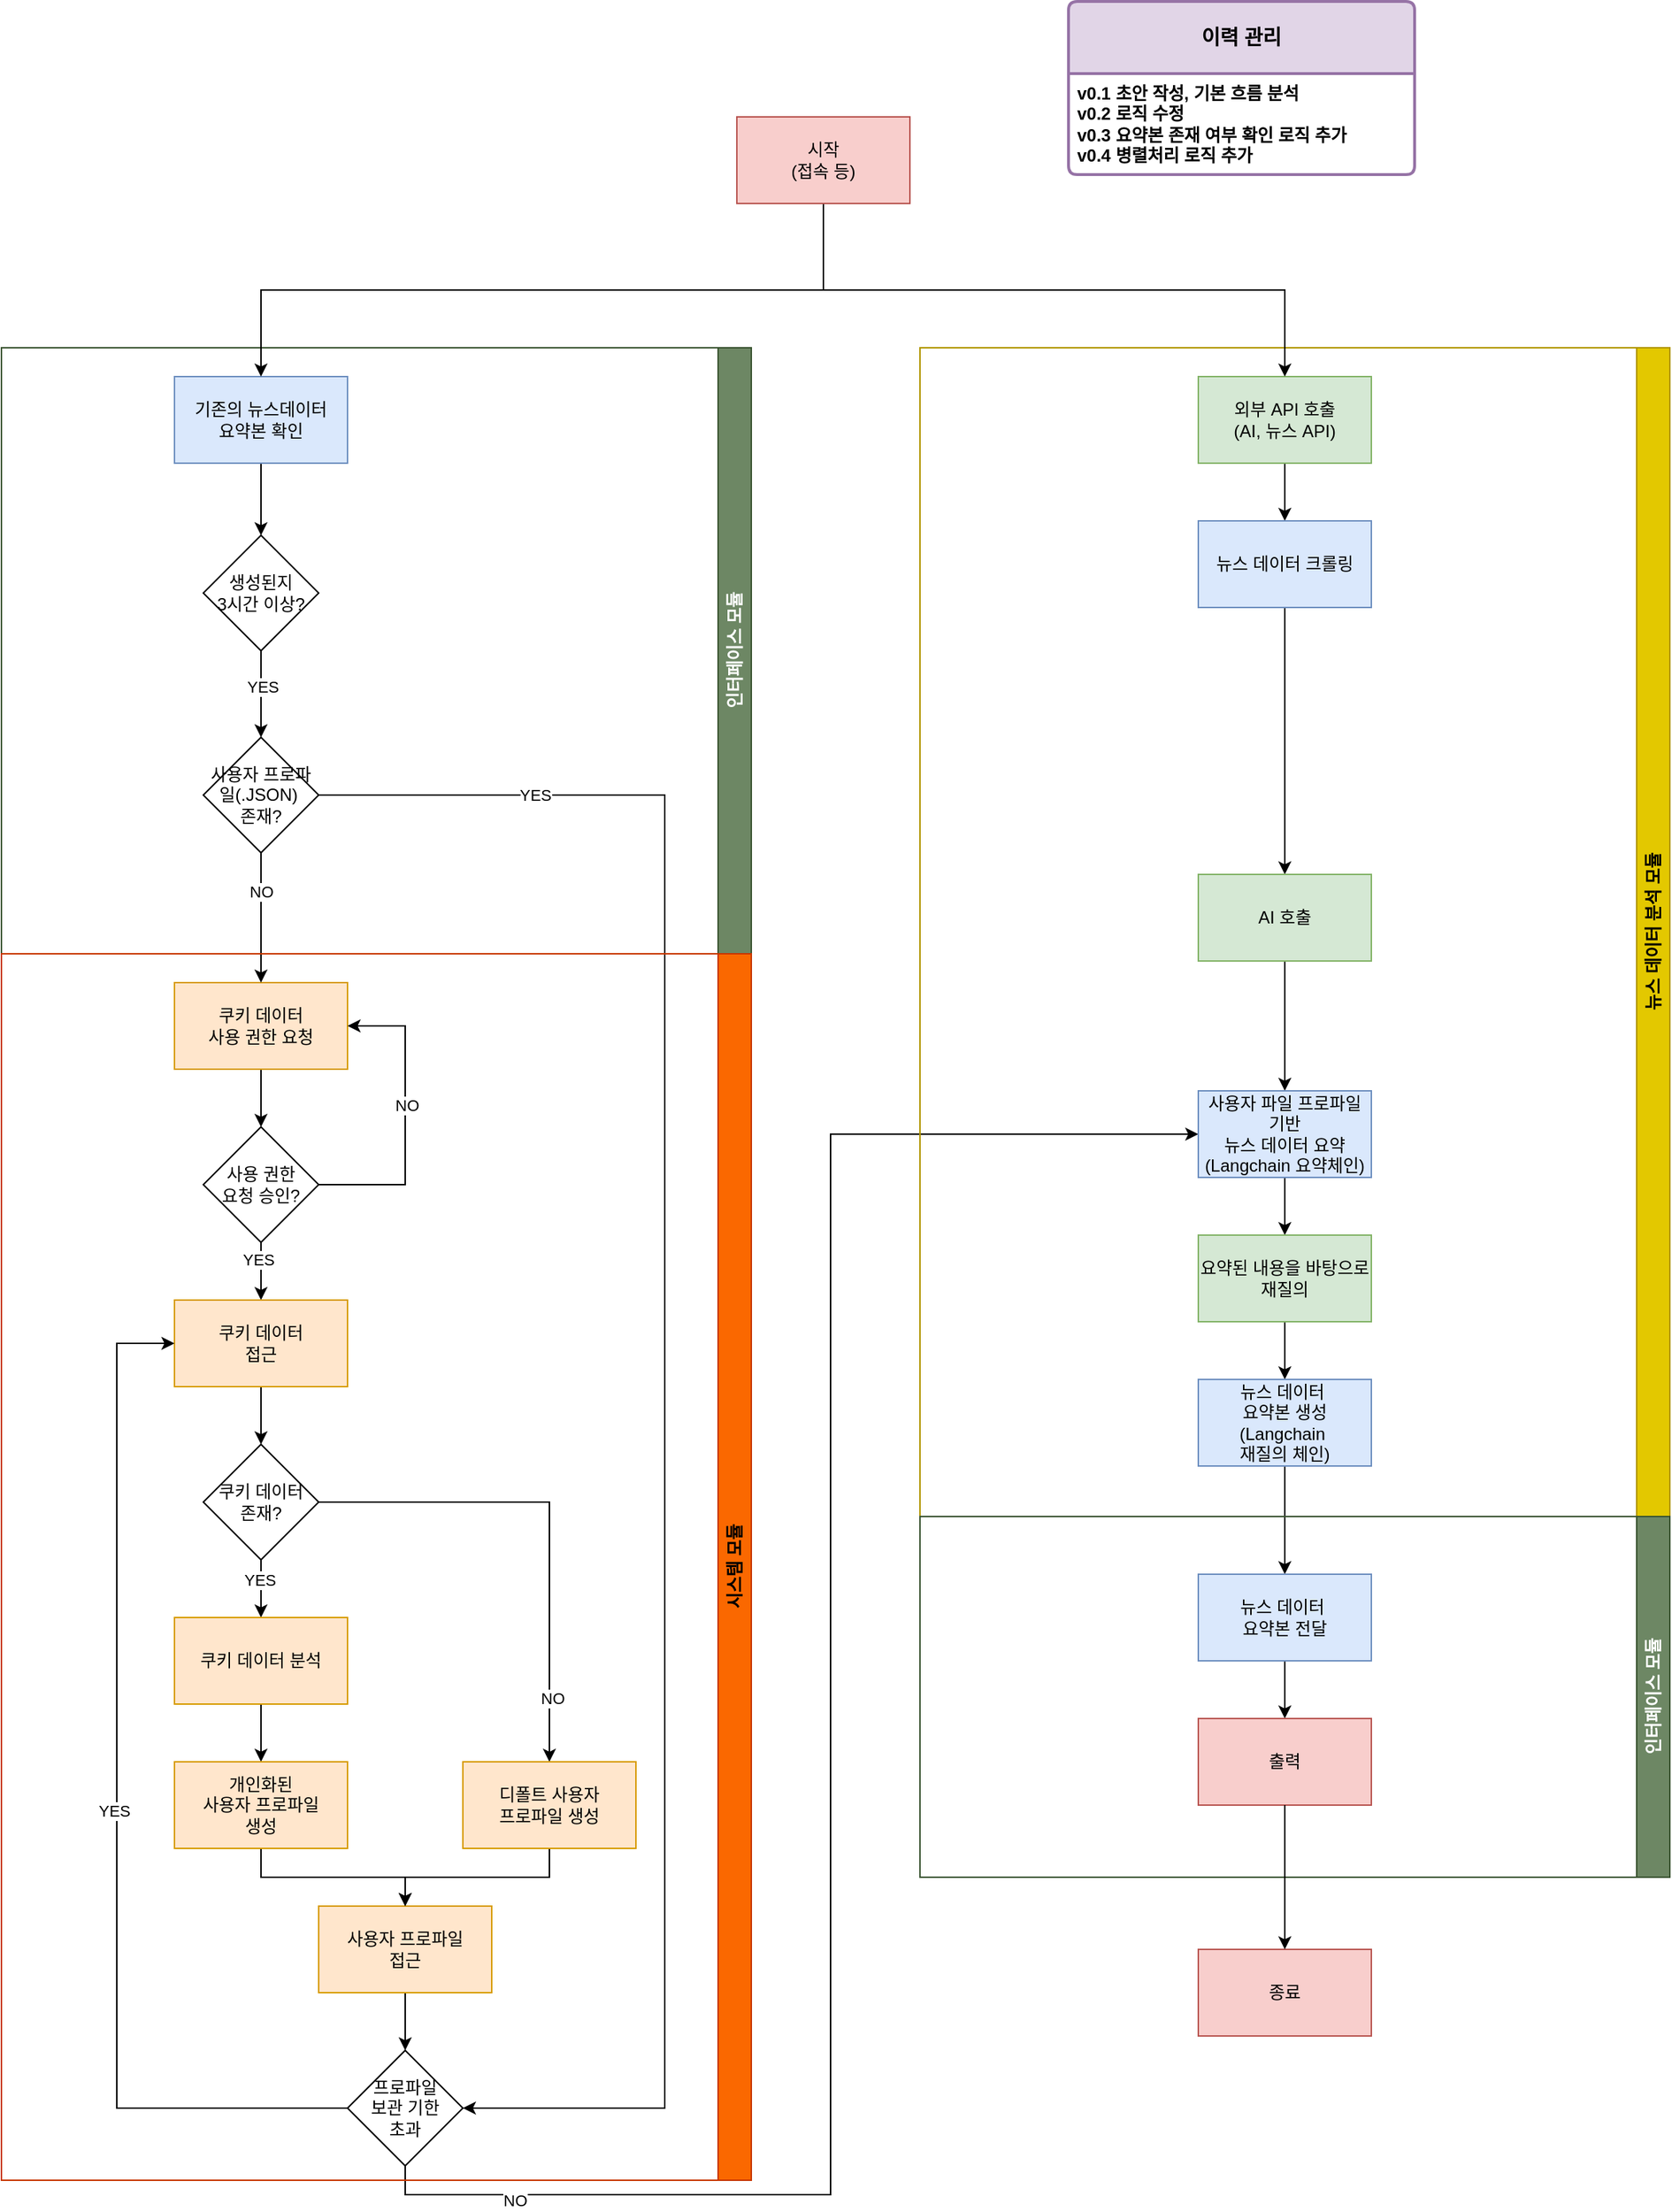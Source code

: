 <mxfile version="27.0.9">
  <diagram name="페이지-1" id="gXngIB_PRCo4_qggY9hZ">
    <mxGraphModel dx="1722" dy="2170" grid="1" gridSize="10" guides="1" tooltips="1" connect="1" arrows="1" fold="1" page="1" pageScale="1" pageWidth="827" pageHeight="1169" math="0" shadow="0">
      <root>
        <mxCell id="0" />
        <mxCell id="1" parent="0" />
        <mxCell id="JsuIZHI8pPv00p21QjEl-1" style="edgeStyle=orthogonalEdgeStyle;rounded=0;orthogonalLoop=1;jettySize=auto;html=1;exitX=0.5;exitY=1;exitDx=0;exitDy=0;entryX=0.5;entryY=0;entryDx=0;entryDy=0;" parent="1" source="JsuIZHI8pPv00p21QjEl-2" target="JsuIZHI8pPv00p21QjEl-7" edge="1">
          <mxGeometry relative="1" as="geometry" />
        </mxCell>
        <mxCell id="JsuIZHI8pPv00p21QjEl-2" value="쿠키 데이터&lt;div&gt;사용 권한 요청&lt;/div&gt;" style="rounded=0;whiteSpace=wrap;html=1;fillColor=#ffe6cc;strokeColor=#d79b00;" parent="1" vertex="1">
          <mxGeometry x="310" y="660" width="120" height="60" as="geometry" />
        </mxCell>
        <mxCell id="JsuIZHI8pPv00p21QjEl-3" style="edgeStyle=orthogonalEdgeStyle;rounded=0;orthogonalLoop=1;jettySize=auto;html=1;exitX=1;exitY=0.5;exitDx=0;exitDy=0;entryX=1;entryY=0.5;entryDx=0;entryDy=0;" parent="1" source="JsuIZHI8pPv00p21QjEl-7" target="JsuIZHI8pPv00p21QjEl-2" edge="1">
          <mxGeometry relative="1" as="geometry">
            <Array as="points">
              <mxPoint x="470" y="800" />
              <mxPoint x="470" y="690" />
            </Array>
          </mxGeometry>
        </mxCell>
        <mxCell id="JsuIZHI8pPv00p21QjEl-4" value="NO" style="edgeLabel;html=1;align=center;verticalAlign=middle;resizable=0;points=[];" parent="JsuIZHI8pPv00p21QjEl-3" vertex="1" connectable="0">
          <mxGeometry x="0.095" y="-1" relative="1" as="geometry">
            <mxPoint as="offset" />
          </mxGeometry>
        </mxCell>
        <mxCell id="JsuIZHI8pPv00p21QjEl-5" style="edgeStyle=orthogonalEdgeStyle;rounded=0;orthogonalLoop=1;jettySize=auto;html=1;exitX=0.5;exitY=1;exitDx=0;exitDy=0;entryX=0.5;entryY=0;entryDx=0;entryDy=0;" parent="1" source="JsuIZHI8pPv00p21QjEl-7" target="JsuIZHI8pPv00p21QjEl-11" edge="1">
          <mxGeometry relative="1" as="geometry" />
        </mxCell>
        <mxCell id="JsuIZHI8pPv00p21QjEl-6" value="YES" style="edgeLabel;html=1;align=center;verticalAlign=middle;resizable=0;points=[];" parent="JsuIZHI8pPv00p21QjEl-5" vertex="1" connectable="0">
          <mxGeometry x="-0.4" y="-2" relative="1" as="geometry">
            <mxPoint as="offset" />
          </mxGeometry>
        </mxCell>
        <mxCell id="JsuIZHI8pPv00p21QjEl-7" value="사용 권한&lt;div&gt;요청 승인?&lt;/div&gt;" style="rhombus;whiteSpace=wrap;html=1;" parent="1" vertex="1">
          <mxGeometry x="330" y="760" width="80" height="80" as="geometry" />
        </mxCell>
        <mxCell id="JsuIZHI8pPv00p21QjEl-8" style="edgeStyle=orthogonalEdgeStyle;rounded=0;orthogonalLoop=1;jettySize=auto;html=1;exitX=0.5;exitY=1;exitDx=0;exitDy=0;entryX=0.5;entryY=0;entryDx=0;entryDy=0;" parent="1" source="JsuIZHI8pPv00p21QjEl-9" target="JsuIZHI8pPv00p21QjEl-25" edge="1">
          <mxGeometry relative="1" as="geometry" />
        </mxCell>
        <mxCell id="JsuIZHI8pPv00p21QjEl-9" value="사용자 프로파일&lt;div&gt;접근&lt;/div&gt;" style="rounded=0;whiteSpace=wrap;html=1;fillColor=#ffe6cc;strokeColor=#d79b00;" parent="1" vertex="1">
          <mxGeometry x="410" y="1300" width="120" height="60" as="geometry" />
        </mxCell>
        <mxCell id="JsuIZHI8pPv00p21QjEl-10" style="edgeStyle=orthogonalEdgeStyle;rounded=0;orthogonalLoop=1;jettySize=auto;html=1;exitX=0.5;exitY=1;exitDx=0;exitDy=0;entryX=0.5;entryY=0;entryDx=0;entryDy=0;" parent="1" source="JsuIZHI8pPv00p21QjEl-11" target="JsuIZHI8pPv00p21QjEl-16" edge="1">
          <mxGeometry relative="1" as="geometry" />
        </mxCell>
        <mxCell id="JsuIZHI8pPv00p21QjEl-11" value="쿠키 데이터&lt;div&gt;접근&lt;/div&gt;" style="rounded=0;whiteSpace=wrap;html=1;fillColor=#ffe6cc;strokeColor=#d79b00;" parent="1" vertex="1">
          <mxGeometry x="310" y="880" width="120" height="60" as="geometry" />
        </mxCell>
        <mxCell id="JsuIZHI8pPv00p21QjEl-12" style="edgeStyle=orthogonalEdgeStyle;rounded=0;orthogonalLoop=1;jettySize=auto;html=1;exitX=0.5;exitY=1;exitDx=0;exitDy=0;" parent="1" source="JsuIZHI8pPv00p21QjEl-16" target="JsuIZHI8pPv00p21QjEl-18" edge="1">
          <mxGeometry relative="1" as="geometry" />
        </mxCell>
        <mxCell id="JsuIZHI8pPv00p21QjEl-13" value="YES" style="edgeLabel;html=1;align=center;verticalAlign=middle;resizable=0;points=[];" parent="JsuIZHI8pPv00p21QjEl-12" vertex="1" connectable="0">
          <mxGeometry x="-0.3" y="-1" relative="1" as="geometry">
            <mxPoint as="offset" />
          </mxGeometry>
        </mxCell>
        <mxCell id="JsuIZHI8pPv00p21QjEl-14" style="edgeStyle=orthogonalEdgeStyle;rounded=0;orthogonalLoop=1;jettySize=auto;html=1;exitX=1;exitY=0.5;exitDx=0;exitDy=0;" parent="1" source="JsuIZHI8pPv00p21QjEl-16" target="JsuIZHI8pPv00p21QjEl-20" edge="1">
          <mxGeometry relative="1" as="geometry" />
        </mxCell>
        <mxCell id="JsuIZHI8pPv00p21QjEl-15" value="NO" style="edgeLabel;html=1;align=center;verticalAlign=middle;resizable=0;points=[];" parent="JsuIZHI8pPv00p21QjEl-14" vertex="1" connectable="0">
          <mxGeometry x="0.742" y="2" relative="1" as="geometry">
            <mxPoint as="offset" />
          </mxGeometry>
        </mxCell>
        <mxCell id="JsuIZHI8pPv00p21QjEl-16" value="쿠키 데이터&lt;div&gt;존재?&lt;/div&gt;" style="rhombus;whiteSpace=wrap;html=1;" parent="1" vertex="1">
          <mxGeometry x="330" y="980" width="80" height="80" as="geometry" />
        </mxCell>
        <mxCell id="JsuIZHI8pPv00p21QjEl-17" style="edgeStyle=orthogonalEdgeStyle;rounded=0;orthogonalLoop=1;jettySize=auto;html=1;exitX=0.5;exitY=1;exitDx=0;exitDy=0;entryX=0.5;entryY=0;entryDx=0;entryDy=0;" parent="1" source="JsuIZHI8pPv00p21QjEl-18" target="JsuIZHI8pPv00p21QjEl-22" edge="1">
          <mxGeometry relative="1" as="geometry" />
        </mxCell>
        <mxCell id="JsuIZHI8pPv00p21QjEl-18" value="쿠키 데이터 분석" style="rounded=0;whiteSpace=wrap;html=1;fillColor=#ffe6cc;strokeColor=#d79b00;" parent="1" vertex="1">
          <mxGeometry x="310" y="1100" width="120" height="60" as="geometry" />
        </mxCell>
        <mxCell id="JsuIZHI8pPv00p21QjEl-19" style="edgeStyle=orthogonalEdgeStyle;rounded=0;orthogonalLoop=1;jettySize=auto;html=1;exitX=0.5;exitY=1;exitDx=0;exitDy=0;entryX=0.5;entryY=0;entryDx=0;entryDy=0;" parent="1" source="JsuIZHI8pPv00p21QjEl-20" target="JsuIZHI8pPv00p21QjEl-9" edge="1">
          <mxGeometry relative="1" as="geometry" />
        </mxCell>
        <mxCell id="JsuIZHI8pPv00p21QjEl-20" value="디폴트 사용자&lt;div&gt;프로파일 생성&lt;/div&gt;" style="rounded=0;whiteSpace=wrap;html=1;fillColor=#ffe6cc;strokeColor=#d79b00;" parent="1" vertex="1">
          <mxGeometry x="510" y="1200" width="120" height="60" as="geometry" />
        </mxCell>
        <mxCell id="JsuIZHI8pPv00p21QjEl-21" style="edgeStyle=orthogonalEdgeStyle;rounded=0;orthogonalLoop=1;jettySize=auto;html=1;exitX=0.5;exitY=1;exitDx=0;exitDy=0;" parent="1" source="JsuIZHI8pPv00p21QjEl-22" target="JsuIZHI8pPv00p21QjEl-9" edge="1">
          <mxGeometry relative="1" as="geometry" />
        </mxCell>
        <mxCell id="JsuIZHI8pPv00p21QjEl-22" value="개인화된&lt;div&gt;사용자 프로파일&lt;/div&gt;&lt;div&gt;생성&lt;/div&gt;" style="rounded=0;whiteSpace=wrap;html=1;fillColor=#ffe6cc;strokeColor=#d79b00;" parent="1" vertex="1">
          <mxGeometry x="310" y="1200" width="120" height="60" as="geometry" />
        </mxCell>
        <mxCell id="JsuIZHI8pPv00p21QjEl-23" style="edgeStyle=orthogonalEdgeStyle;rounded=0;orthogonalLoop=1;jettySize=auto;html=1;exitX=0;exitY=0.5;exitDx=0;exitDy=0;entryX=0;entryY=0.5;entryDx=0;entryDy=0;" parent="1" source="JsuIZHI8pPv00p21QjEl-25" target="JsuIZHI8pPv00p21QjEl-11" edge="1">
          <mxGeometry relative="1" as="geometry">
            <Array as="points">
              <mxPoint x="270" y="1440" />
              <mxPoint x="270" y="910" />
            </Array>
          </mxGeometry>
        </mxCell>
        <mxCell id="JsuIZHI8pPv00p21QjEl-24" value="YES" style="edgeLabel;html=1;align=center;verticalAlign=middle;resizable=0;points=[];" parent="JsuIZHI8pPv00p21QjEl-23" vertex="1" connectable="0">
          <mxGeometry x="0.003" y="2" relative="1" as="geometry">
            <mxPoint as="offset" />
          </mxGeometry>
        </mxCell>
        <mxCell id="JsuIZHI8pPv00p21QjEl-53" style="edgeStyle=orthogonalEdgeStyle;rounded=0;orthogonalLoop=1;jettySize=auto;html=1;exitX=0.5;exitY=1;exitDx=0;exitDy=0;entryX=0;entryY=0.5;entryDx=0;entryDy=0;" parent="1" source="JsuIZHI8pPv00p21QjEl-25" target="JsuIZHI8pPv00p21QjEl-48" edge="1">
          <mxGeometry relative="1" as="geometry" />
        </mxCell>
        <mxCell id="JsuIZHI8pPv00p21QjEl-54" value="NO" style="edgeLabel;html=1;align=center;verticalAlign=middle;resizable=0;points=[];" parent="JsuIZHI8pPv00p21QjEl-53" vertex="1" connectable="0">
          <mxGeometry x="-0.854" y="-4" relative="1" as="geometry">
            <mxPoint as="offset" />
          </mxGeometry>
        </mxCell>
        <mxCell id="JsuIZHI8pPv00p21QjEl-25" value="프로파일&lt;div&gt;보관 기한&lt;/div&gt;&lt;div&gt;초과&lt;/div&gt;" style="rhombus;whiteSpace=wrap;html=1;" parent="1" vertex="1">
          <mxGeometry x="430" y="1400" width="80" height="80" as="geometry" />
        </mxCell>
        <mxCell id="JsuIZHI8pPv00p21QjEl-26" value="인터페이스 모듈" style="swimlane;horizontal=0;whiteSpace=wrap;html=1;direction=west;fillColor=#6d8764;strokeColor=#3A5431;fontColor=#ffffff;" parent="1" vertex="1">
          <mxGeometry x="190" y="220" width="520" height="420" as="geometry" />
        </mxCell>
        <mxCell id="JsuIZHI8pPv00p21QjEl-29" value="사용자 프로파일(.JSON)&amp;nbsp;&lt;div&gt;존재?&lt;/div&gt;" style="rhombus;whiteSpace=wrap;html=1;" parent="JsuIZHI8pPv00p21QjEl-26" vertex="1">
          <mxGeometry x="140" y="270" width="80" height="80" as="geometry" />
        </mxCell>
        <mxCell id="JsuIZHI8pPv00p21QjEl-30" style="edgeStyle=orthogonalEdgeStyle;rounded=0;orthogonalLoop=1;jettySize=auto;html=1;exitX=0.5;exitY=1;exitDx=0;exitDy=0;entryX=0.5;entryY=0;entryDx=0;entryDy=0;" parent="JsuIZHI8pPv00p21QjEl-26" source="JsuIZHI8pPv00p21QjEl-31" target="JsuIZHI8pPv00p21QjEl-34" edge="1">
          <mxGeometry relative="1" as="geometry" />
        </mxCell>
        <mxCell id="JsuIZHI8pPv00p21QjEl-31" value="기존의 뉴스데이터&lt;div&gt;요약본 확인&lt;/div&gt;" style="rounded=0;whiteSpace=wrap;html=1;fillColor=#dae8fc;strokeColor=#6c8ebf;" parent="JsuIZHI8pPv00p21QjEl-26" vertex="1">
          <mxGeometry x="120" y="20" width="120" height="60" as="geometry" />
        </mxCell>
        <mxCell id="JsuIZHI8pPv00p21QjEl-32" style="edgeStyle=orthogonalEdgeStyle;rounded=0;orthogonalLoop=1;jettySize=auto;html=1;exitX=0.5;exitY=1;exitDx=0;exitDy=0;" parent="JsuIZHI8pPv00p21QjEl-26" source="JsuIZHI8pPv00p21QjEl-34" target="JsuIZHI8pPv00p21QjEl-29" edge="1">
          <mxGeometry relative="1" as="geometry">
            <mxPoint x="190" y="270" as="targetPoint" />
          </mxGeometry>
        </mxCell>
        <mxCell id="JsuIZHI8pPv00p21QjEl-33" value="YES" style="edgeLabel;html=1;align=center;verticalAlign=middle;resizable=0;points=[];" parent="JsuIZHI8pPv00p21QjEl-32" vertex="1" connectable="0">
          <mxGeometry x="-0.188" y="1" relative="1" as="geometry">
            <mxPoint as="offset" />
          </mxGeometry>
        </mxCell>
        <mxCell id="JsuIZHI8pPv00p21QjEl-34" value="생성된지&lt;div&gt;3시간 이상?&lt;/div&gt;" style="rhombus;whiteSpace=wrap;html=1;" parent="JsuIZHI8pPv00p21QjEl-26" vertex="1">
          <mxGeometry x="140" y="130" width="80" height="80" as="geometry" />
        </mxCell>
        <mxCell id="JsuIZHI8pPv00p21QjEl-35" style="edgeStyle=orthogonalEdgeStyle;rounded=0;orthogonalLoop=1;jettySize=auto;html=1;exitX=1;exitY=0.5;exitDx=0;exitDy=0;entryX=1;entryY=0.5;entryDx=0;entryDy=0;" parent="1" source="JsuIZHI8pPv00p21QjEl-29" target="JsuIZHI8pPv00p21QjEl-25" edge="1">
          <mxGeometry relative="1" as="geometry">
            <Array as="points">
              <mxPoint x="650" y="530" />
              <mxPoint x="650" y="1440" />
            </Array>
          </mxGeometry>
        </mxCell>
        <mxCell id="JsuIZHI8pPv00p21QjEl-36" value="YES" style="edgeLabel;html=1;align=center;verticalAlign=middle;resizable=0;points=[];" parent="JsuIZHI8pPv00p21QjEl-35" vertex="1" connectable="0">
          <mxGeometry x="-0.768" y="-2" relative="1" as="geometry">
            <mxPoint y="-2" as="offset" />
          </mxGeometry>
        </mxCell>
        <mxCell id="JsuIZHI8pPv00p21QjEl-37" style="edgeStyle=orthogonalEdgeStyle;rounded=0;orthogonalLoop=1;jettySize=auto;html=1;exitX=0.5;exitY=1;exitDx=0;exitDy=0;" parent="1" source="JsuIZHI8pPv00p21QjEl-29" target="JsuIZHI8pPv00p21QjEl-2" edge="1">
          <mxGeometry relative="1" as="geometry" />
        </mxCell>
        <mxCell id="JsuIZHI8pPv00p21QjEl-38" value="NO" style="edgeLabel;html=1;align=center;verticalAlign=middle;resizable=0;points=[];" parent="JsuIZHI8pPv00p21QjEl-37" vertex="1" connectable="0">
          <mxGeometry x="-0.152" relative="1" as="geometry">
            <mxPoint y="-11" as="offset" />
          </mxGeometry>
        </mxCell>
        <mxCell id="JsuIZHI8pPv00p21QjEl-39" value="뉴스 데이터 분석 모듈" style="swimlane;horizontal=0;whiteSpace=wrap;html=1;direction=west;fillColor=#e3c800;fontColor=#000000;strokeColor=#B09500;" parent="1" vertex="1">
          <mxGeometry x="827" y="220" width="520" height="810" as="geometry" />
        </mxCell>
        <mxCell id="JsuIZHI8pPv00p21QjEl-41" style="edgeStyle=orthogonalEdgeStyle;rounded=0;orthogonalLoop=1;jettySize=auto;html=1;exitX=0.5;exitY=1;exitDx=0;exitDy=0;entryX=0.5;entryY=0;entryDx=0;entryDy=0;" parent="JsuIZHI8pPv00p21QjEl-39" source="JsuIZHI8pPv00p21QjEl-42" target="JsuIZHI8pPv00p21QjEl-44" edge="1">
          <mxGeometry relative="1" as="geometry" />
        </mxCell>
        <mxCell id="JsuIZHI8pPv00p21QjEl-42" value="외부 API 호출&lt;div&gt;(AI, 뉴스 API)&lt;/div&gt;" style="rounded=0;whiteSpace=wrap;html=1;fillColor=#d5e8d4;strokeColor=#82b366;" parent="JsuIZHI8pPv00p21QjEl-39" vertex="1">
          <mxGeometry x="193" y="20" width="120" height="60" as="geometry" />
        </mxCell>
        <mxCell id="JsuIZHI8pPv00p21QjEl-43" style="edgeStyle=orthogonalEdgeStyle;rounded=0;orthogonalLoop=1;jettySize=auto;html=1;exitX=0.5;exitY=1;exitDx=0;exitDy=0;" parent="JsuIZHI8pPv00p21QjEl-39" source="JsuIZHI8pPv00p21QjEl-44" target="JsuIZHI8pPv00p21QjEl-46" edge="1">
          <mxGeometry relative="1" as="geometry" />
        </mxCell>
        <mxCell id="JsuIZHI8pPv00p21QjEl-44" value="뉴스 데이터 크롤링" style="rounded=0;whiteSpace=wrap;html=1;fillColor=#dae8fc;strokeColor=#6c8ebf;" parent="JsuIZHI8pPv00p21QjEl-39" vertex="1">
          <mxGeometry x="193" y="120" width="120" height="60" as="geometry" />
        </mxCell>
        <mxCell id="JsuIZHI8pPv00p21QjEl-45" style="edgeStyle=orthogonalEdgeStyle;rounded=0;orthogonalLoop=1;jettySize=auto;html=1;exitX=0.5;exitY=1;exitDx=0;exitDy=0;entryX=0.5;entryY=0;entryDx=0;entryDy=0;" parent="JsuIZHI8pPv00p21QjEl-39" source="JsuIZHI8pPv00p21QjEl-46" target="JsuIZHI8pPv00p21QjEl-48" edge="1">
          <mxGeometry relative="1" as="geometry" />
        </mxCell>
        <mxCell id="JsuIZHI8pPv00p21QjEl-46" value="AI 호출" style="rounded=0;whiteSpace=wrap;html=1;fillColor=#d5e8d4;strokeColor=#82b366;" parent="JsuIZHI8pPv00p21QjEl-39" vertex="1">
          <mxGeometry x="193" y="365" width="120" height="60" as="geometry" />
        </mxCell>
        <mxCell id="JsuIZHI8pPv00p21QjEl-47" style="edgeStyle=orthogonalEdgeStyle;rounded=0;orthogonalLoop=1;jettySize=auto;html=1;exitX=0.5;exitY=1;exitDx=0;exitDy=0;entryX=0.5;entryY=0;entryDx=0;entryDy=0;" parent="JsuIZHI8pPv00p21QjEl-39" source="JsuIZHI8pPv00p21QjEl-48" target="JsuIZHI8pPv00p21QjEl-50" edge="1">
          <mxGeometry relative="1" as="geometry" />
        </mxCell>
        <mxCell id="JsuIZHI8pPv00p21QjEl-48" value="사용자 파일 프로파일 기반&lt;div&gt;뉴스 데이터 요약&lt;/div&gt;&lt;div&gt;(Langchain 요약체인)&lt;/div&gt;" style="rounded=0;whiteSpace=wrap;html=1;fillColor=#dae8fc;strokeColor=#6c8ebf;" parent="JsuIZHI8pPv00p21QjEl-39" vertex="1">
          <mxGeometry x="193" y="515" width="120" height="60" as="geometry" />
        </mxCell>
        <mxCell id="JsuIZHI8pPv00p21QjEl-49" style="edgeStyle=orthogonalEdgeStyle;rounded=0;orthogonalLoop=1;jettySize=auto;html=1;exitX=0.5;exitY=1;exitDx=0;exitDy=0;entryX=0.5;entryY=0;entryDx=0;entryDy=0;" parent="JsuIZHI8pPv00p21QjEl-39" source="JsuIZHI8pPv00p21QjEl-50" edge="1">
          <mxGeometry relative="1" as="geometry">
            <mxPoint x="253" y="715" as="targetPoint" />
          </mxGeometry>
        </mxCell>
        <mxCell id="JsuIZHI8pPv00p21QjEl-50" value="요약된 내용을 바탕으로&lt;div&gt;재질의&lt;/div&gt;" style="rounded=0;whiteSpace=wrap;html=1;fillColor=#d5e8d4;strokeColor=#82b366;" parent="JsuIZHI8pPv00p21QjEl-39" vertex="1">
          <mxGeometry x="193" y="615" width="120" height="60" as="geometry" />
        </mxCell>
        <mxCell id="JsuIZHI8pPv00p21QjEl-64" style="edgeStyle=orthogonalEdgeStyle;rounded=0;orthogonalLoop=1;jettySize=auto;html=1;exitX=0.5;exitY=1;exitDx=0;exitDy=0;entryX=0.5;entryY=0;entryDx=0;entryDy=0;" parent="JsuIZHI8pPv00p21QjEl-39" source="JsuIZHI8pPv00p21QjEl-51" target="JsuIZHI8pPv00p21QjEl-59" edge="1">
          <mxGeometry relative="1" as="geometry" />
        </mxCell>
        <mxCell id="JsuIZHI8pPv00p21QjEl-51" value="뉴스 데이터&amp;nbsp;&lt;div&gt;요약본 생성&lt;/div&gt;&lt;div&gt;(Langchain&amp;nbsp;&lt;/div&gt;&lt;div&gt;재질의 체인)&lt;/div&gt;" style="rounded=0;whiteSpace=wrap;html=1;fillColor=#dae8fc;strokeColor=#6c8ebf;" parent="JsuIZHI8pPv00p21QjEl-39" vertex="1">
          <mxGeometry x="193" y="715" width="120" height="60" as="geometry" />
        </mxCell>
        <mxCell id="JsuIZHI8pPv00p21QjEl-57" value="인터페이스 모듈" style="swimlane;horizontal=0;whiteSpace=wrap;html=1;direction=west;fillColor=#6d8764;fontColor=#ffffff;strokeColor=#3A5431;startSize=23;" parent="JsuIZHI8pPv00p21QjEl-39" vertex="1">
          <mxGeometry y="810" width="520" height="250" as="geometry" />
        </mxCell>
        <mxCell id="JsuIZHI8pPv00p21QjEl-58" style="edgeStyle=orthogonalEdgeStyle;rounded=0;orthogonalLoop=1;jettySize=auto;html=1;exitX=0.5;exitY=1;exitDx=0;exitDy=0;entryX=0.5;entryY=0;entryDx=0;entryDy=0;" parent="JsuIZHI8pPv00p21QjEl-57" source="JsuIZHI8pPv00p21QjEl-59" target="JsuIZHI8pPv00p21QjEl-60" edge="1">
          <mxGeometry relative="1" as="geometry" />
        </mxCell>
        <mxCell id="JsuIZHI8pPv00p21QjEl-59" value="뉴스 데이터&amp;nbsp;&lt;div&gt;요약본 전달&lt;/div&gt;" style="rounded=0;whiteSpace=wrap;html=1;fillColor=#dae8fc;strokeColor=#6c8ebf;" parent="JsuIZHI8pPv00p21QjEl-57" vertex="1">
          <mxGeometry x="193" y="40" width="120" height="60" as="geometry" />
        </mxCell>
        <mxCell id="JsuIZHI8pPv00p21QjEl-60" value="출력" style="rounded=0;whiteSpace=wrap;html=1;fillColor=#f8cecc;strokeColor=#b85450;" parent="JsuIZHI8pPv00p21QjEl-57" vertex="1">
          <mxGeometry x="193" y="140" width="120" height="60" as="geometry" />
        </mxCell>
        <mxCell id="JsuIZHI8pPv00p21QjEl-65" style="edgeStyle=orthogonalEdgeStyle;rounded=0;orthogonalLoop=1;jettySize=auto;html=1;exitX=0.5;exitY=1;exitDx=0;exitDy=0;entryX=0.5;entryY=0;entryDx=0;entryDy=0;" parent="1" source="JsuIZHI8pPv00p21QjEl-52" target="JsuIZHI8pPv00p21QjEl-31" edge="1">
          <mxGeometry relative="1" as="geometry" />
        </mxCell>
        <mxCell id="JsuIZHI8pPv00p21QjEl-66" style="edgeStyle=orthogonalEdgeStyle;rounded=0;orthogonalLoop=1;jettySize=auto;html=1;exitX=0.5;exitY=1;exitDx=0;exitDy=0;entryX=0.5;entryY=0;entryDx=0;entryDy=0;" parent="1" source="JsuIZHI8pPv00p21QjEl-52" target="JsuIZHI8pPv00p21QjEl-42" edge="1">
          <mxGeometry relative="1" as="geometry" />
        </mxCell>
        <mxCell id="JsuIZHI8pPv00p21QjEl-52" value="시작&lt;div&gt;(접속 등)&lt;/div&gt;" style="rounded=0;whiteSpace=wrap;html=1;fillColor=#f8cecc;strokeColor=#b85450;" parent="1" vertex="1">
          <mxGeometry x="700" y="60" width="120" height="60" as="geometry" />
        </mxCell>
        <mxCell id="JsuIZHI8pPv00p21QjEl-40" value="시스템 모듈" style="swimlane;horizontal=0;whiteSpace=wrap;html=1;direction=west;fillColor=#fa6800;fontColor=#000000;strokeColor=#C73500;" parent="1" vertex="1">
          <mxGeometry x="190" y="640" width="520" height="850" as="geometry" />
        </mxCell>
        <mxCell id="JsuIZHI8pPv00p21QjEl-56" value="종료" style="rounded=0;whiteSpace=wrap;html=1;fillColor=#f8cecc;strokeColor=#b85450;" parent="1" vertex="1">
          <mxGeometry x="1020" y="1330" width="120" height="60" as="geometry" />
        </mxCell>
        <mxCell id="JsuIZHI8pPv00p21QjEl-55" style="edgeStyle=orthogonalEdgeStyle;rounded=0;orthogonalLoop=1;jettySize=auto;html=1;exitX=0.5;exitY=1;exitDx=0;exitDy=0;" parent="1" source="JsuIZHI8pPv00p21QjEl-60" target="JsuIZHI8pPv00p21QjEl-56" edge="1">
          <mxGeometry relative="1" as="geometry" />
        </mxCell>
        <mxCell id="tuK9mVwaTLJAAyU5Ss8I-1" value="이력 관리" style="swimlane;childLayout=stackLayout;horizontal=1;startSize=50;horizontalStack=0;rounded=1;fontSize=14;fontStyle=1;strokeWidth=2;resizeParent=0;resizeLast=1;shadow=0;dashed=0;align=center;arcSize=4;whiteSpace=wrap;html=1;fillColor=#e1d5e7;strokeColor=#9673a6;" parent="1" vertex="1">
          <mxGeometry x="930" y="-20" width="240" height="120" as="geometry" />
        </mxCell>
        <mxCell id="tuK9mVwaTLJAAyU5Ss8I-2" value="&lt;b&gt;v0.1 초안 작성, 기본 흐름 분석&lt;br&gt;v0.2 로직 수정&lt;/b&gt;&lt;div&gt;&lt;b&gt;v0.3 요약본 존재 여부 확인 로직 추가&lt;/b&gt;&lt;/div&gt;&lt;div&gt;&lt;b&gt;v0.4 병렬처리 로직 추가&lt;/b&gt;&lt;/div&gt;" style="align=left;strokeColor=none;fillColor=none;spacingLeft=4;spacingRight=4;fontSize=12;verticalAlign=top;resizable=0;rotatable=0;part=1;html=1;whiteSpace=wrap;" parent="tuK9mVwaTLJAAyU5Ss8I-1" vertex="1">
          <mxGeometry y="50" width="240" height="70" as="geometry" />
        </mxCell>
      </root>
    </mxGraphModel>
  </diagram>
</mxfile>
